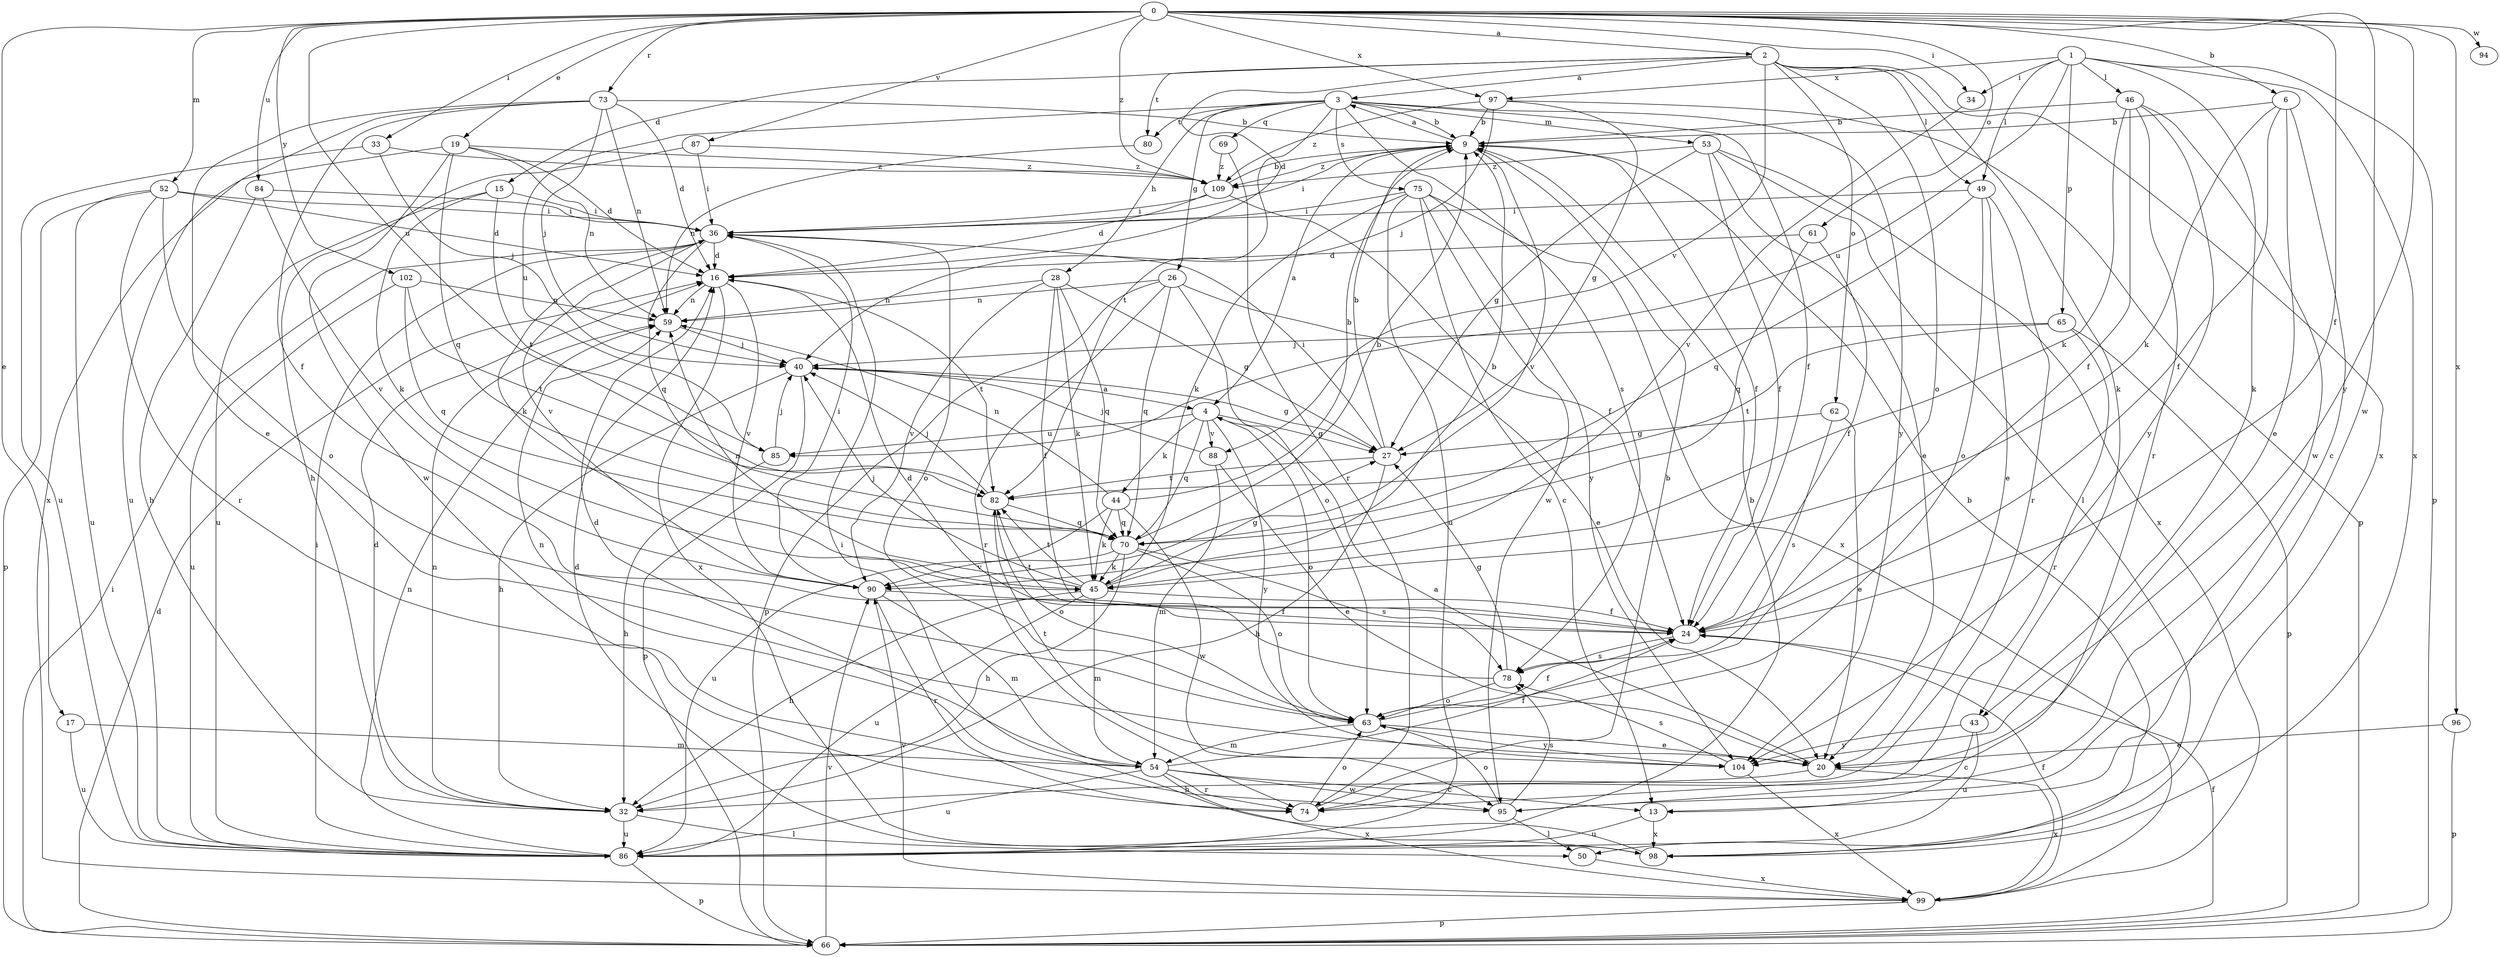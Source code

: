 strict digraph  {
0;
1;
2;
3;
4;
6;
9;
13;
15;
16;
17;
19;
20;
24;
26;
27;
28;
32;
33;
34;
36;
40;
43;
44;
45;
46;
49;
50;
52;
53;
54;
59;
61;
62;
63;
65;
66;
69;
70;
73;
74;
75;
78;
80;
82;
84;
85;
86;
87;
88;
90;
94;
95;
96;
97;
98;
99;
102;
104;
109;
0 -> 2  [label=a];
0 -> 6  [label=b];
0 -> 17  [label=e];
0 -> 19  [label=e];
0 -> 24  [label=f];
0 -> 33  [label=i];
0 -> 34  [label=i];
0 -> 52  [label=m];
0 -> 61  [label=o];
0 -> 73  [label=r];
0 -> 84  [label=u];
0 -> 85  [label=u];
0 -> 87  [label=v];
0 -> 94  [label=w];
0 -> 95  [label=w];
0 -> 96  [label=x];
0 -> 97  [label=x];
0 -> 102  [label=y];
0 -> 104  [label=y];
0 -> 109  [label=z];
1 -> 34  [label=i];
1 -> 43  [label=k];
1 -> 46  [label=l];
1 -> 49  [label=l];
1 -> 65  [label=p];
1 -> 66  [label=p];
1 -> 85  [label=u];
1 -> 97  [label=x];
1 -> 98  [label=x];
2 -> 3  [label=a];
2 -> 15  [label=d];
2 -> 16  [label=d];
2 -> 43  [label=k];
2 -> 49  [label=l];
2 -> 62  [label=o];
2 -> 63  [label=o];
2 -> 80  [label=t];
2 -> 88  [label=v];
2 -> 98  [label=x];
3 -> 9  [label=b];
3 -> 24  [label=f];
3 -> 26  [label=g];
3 -> 28  [label=h];
3 -> 53  [label=m];
3 -> 69  [label=q];
3 -> 75  [label=s];
3 -> 78  [label=s];
3 -> 80  [label=t];
3 -> 82  [label=t];
3 -> 85  [label=u];
3 -> 104  [label=y];
4 -> 27  [label=g];
4 -> 44  [label=k];
4 -> 63  [label=o];
4 -> 70  [label=q];
4 -> 85  [label=u];
4 -> 88  [label=v];
4 -> 104  [label=y];
6 -> 9  [label=b];
6 -> 13  [label=c];
6 -> 20  [label=e];
6 -> 24  [label=f];
6 -> 45  [label=k];
9 -> 3  [label=a];
9 -> 4  [label=a];
9 -> 24  [label=f];
9 -> 36  [label=i];
9 -> 90  [label=v];
9 -> 109  [label=z];
13 -> 86  [label=u];
13 -> 98  [label=x];
15 -> 36  [label=i];
15 -> 45  [label=k];
15 -> 82  [label=t];
15 -> 86  [label=u];
16 -> 59  [label=n];
16 -> 82  [label=t];
16 -> 90  [label=v];
16 -> 98  [label=x];
17 -> 54  [label=m];
17 -> 86  [label=u];
19 -> 16  [label=d];
19 -> 59  [label=n];
19 -> 70  [label=q];
19 -> 86  [label=u];
19 -> 95  [label=w];
19 -> 109  [label=z];
20 -> 4  [label=a];
20 -> 32  [label=h];
20 -> 99  [label=x];
24 -> 78  [label=s];
24 -> 82  [label=t];
26 -> 20  [label=e];
26 -> 59  [label=n];
26 -> 63  [label=o];
26 -> 66  [label=p];
26 -> 70  [label=q];
26 -> 74  [label=r];
27 -> 9  [label=b];
27 -> 32  [label=h];
27 -> 36  [label=i];
27 -> 82  [label=t];
28 -> 24  [label=f];
28 -> 27  [label=g];
28 -> 45  [label=k];
28 -> 59  [label=n];
28 -> 70  [label=q];
28 -> 90  [label=v];
32 -> 16  [label=d];
32 -> 50  [label=l];
32 -> 59  [label=n];
32 -> 86  [label=u];
33 -> 40  [label=j];
33 -> 86  [label=u];
33 -> 109  [label=z];
34 -> 90  [label=v];
36 -> 16  [label=d];
36 -> 45  [label=k];
36 -> 63  [label=o];
36 -> 70  [label=q];
36 -> 90  [label=v];
40 -> 4  [label=a];
40 -> 27  [label=g];
40 -> 32  [label=h];
40 -> 66  [label=p];
43 -> 13  [label=c];
43 -> 86  [label=u];
43 -> 104  [label=y];
44 -> 9  [label=b];
44 -> 45  [label=k];
44 -> 59  [label=n];
44 -> 70  [label=q];
44 -> 86  [label=u];
44 -> 95  [label=w];
45 -> 9  [label=b];
45 -> 24  [label=f];
45 -> 27  [label=g];
45 -> 32  [label=h];
45 -> 40  [label=j];
45 -> 54  [label=m];
45 -> 59  [label=n];
45 -> 82  [label=t];
45 -> 86  [label=u];
46 -> 9  [label=b];
46 -> 24  [label=f];
46 -> 45  [label=k];
46 -> 74  [label=r];
46 -> 95  [label=w];
46 -> 104  [label=y];
49 -> 20  [label=e];
49 -> 36  [label=i];
49 -> 63  [label=o];
49 -> 70  [label=q];
49 -> 74  [label=r];
50 -> 99  [label=x];
52 -> 16  [label=d];
52 -> 36  [label=i];
52 -> 63  [label=o];
52 -> 66  [label=p];
52 -> 74  [label=r];
52 -> 86  [label=u];
53 -> 20  [label=e];
53 -> 24  [label=f];
53 -> 27  [label=g];
53 -> 50  [label=l];
53 -> 99  [label=x];
53 -> 109  [label=z];
54 -> 13  [label=c];
54 -> 16  [label=d];
54 -> 24  [label=f];
54 -> 59  [label=n];
54 -> 74  [label=r];
54 -> 86  [label=u];
54 -> 95  [label=w];
54 -> 99  [label=x];
59 -> 40  [label=j];
61 -> 16  [label=d];
61 -> 24  [label=f];
61 -> 70  [label=q];
62 -> 20  [label=e];
62 -> 27  [label=g];
62 -> 78  [label=s];
63 -> 20  [label=e];
63 -> 24  [label=f];
63 -> 54  [label=m];
63 -> 104  [label=y];
65 -> 40  [label=j];
65 -> 66  [label=p];
65 -> 74  [label=r];
65 -> 82  [label=t];
66 -> 16  [label=d];
66 -> 24  [label=f];
66 -> 36  [label=i];
66 -> 90  [label=v];
69 -> 74  [label=r];
69 -> 109  [label=z];
70 -> 9  [label=b];
70 -> 32  [label=h];
70 -> 45  [label=k];
70 -> 63  [label=o];
70 -> 78  [label=s];
70 -> 90  [label=v];
73 -> 9  [label=b];
73 -> 16  [label=d];
73 -> 20  [label=e];
73 -> 24  [label=f];
73 -> 40  [label=j];
73 -> 59  [label=n];
73 -> 99  [label=x];
74 -> 9  [label=b];
74 -> 63  [label=o];
75 -> 13  [label=c];
75 -> 36  [label=i];
75 -> 45  [label=k];
75 -> 86  [label=u];
75 -> 95  [label=w];
75 -> 99  [label=x];
75 -> 104  [label=y];
78 -> 16  [label=d];
78 -> 27  [label=g];
78 -> 63  [label=o];
80 -> 59  [label=n];
82 -> 40  [label=j];
82 -> 63  [label=o];
82 -> 70  [label=q];
84 -> 32  [label=h];
84 -> 36  [label=i];
84 -> 90  [label=v];
85 -> 32  [label=h];
85 -> 40  [label=j];
86 -> 9  [label=b];
86 -> 36  [label=i];
86 -> 59  [label=n];
86 -> 66  [label=p];
87 -> 32  [label=h];
87 -> 36  [label=i];
87 -> 109  [label=z];
88 -> 20  [label=e];
88 -> 40  [label=j];
88 -> 54  [label=m];
90 -> 24  [label=f];
90 -> 36  [label=i];
90 -> 54  [label=m];
90 -> 74  [label=r];
95 -> 50  [label=l];
95 -> 63  [label=o];
95 -> 78  [label=s];
96 -> 20  [label=e];
96 -> 66  [label=p];
97 -> 9  [label=b];
97 -> 27  [label=g];
97 -> 40  [label=j];
97 -> 66  [label=p];
97 -> 109  [label=z];
98 -> 9  [label=b];
98 -> 16  [label=d];
98 -> 36  [label=i];
99 -> 24  [label=f];
99 -> 66  [label=p];
99 -> 90  [label=v];
102 -> 59  [label=n];
102 -> 70  [label=q];
102 -> 82  [label=t];
102 -> 86  [label=u];
104 -> 78  [label=s];
104 -> 82  [label=t];
104 -> 99  [label=x];
109 -> 9  [label=b];
109 -> 16  [label=d];
109 -> 24  [label=f];
109 -> 36  [label=i];
}
